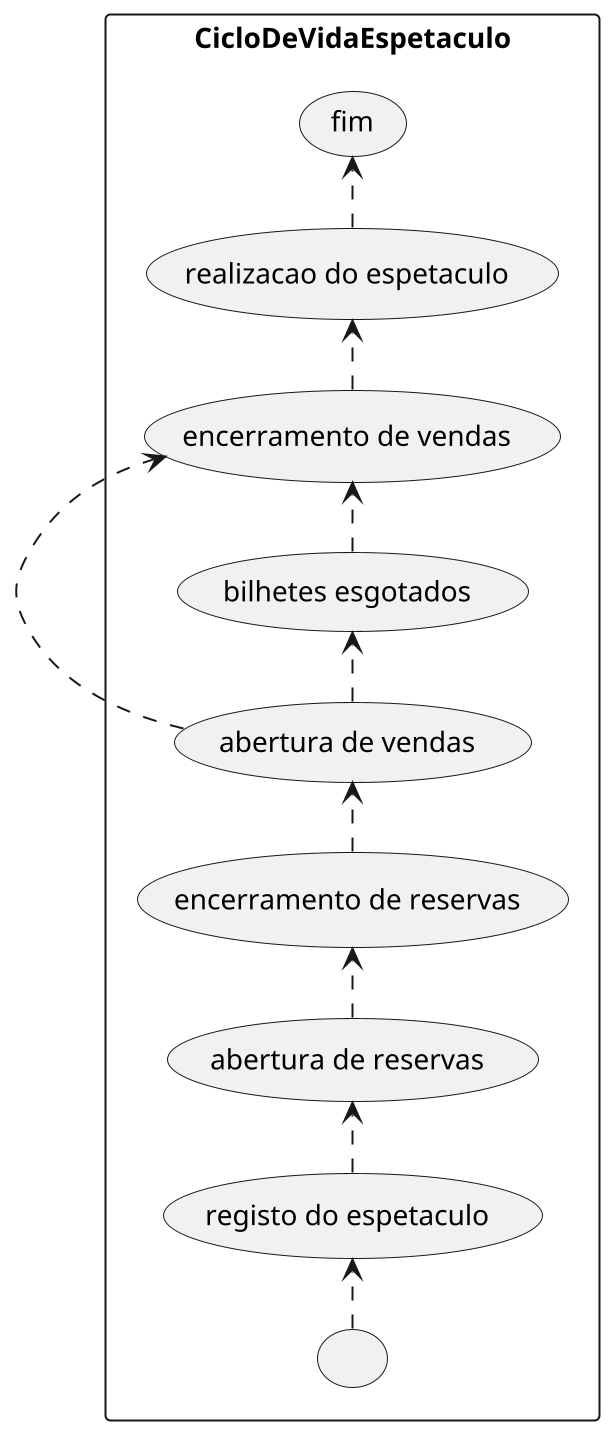 @startuml test
scale 2
left to right direction
skinparam PackageStyle rect
rectangle CicloDeVidaEspetaculo {
  ( ).> (registo do espetaculo)
  (registo do espetaculo).> (abertura de reservas)
  (abertura de reservas).> (encerramento de reservas)
  (encerramento de reservas).> (abertura de vendas)
  (abertura de vendas).> (bilhetes esgotados)
  (bilhetes esgotados).> (encerramento de vendas)
  (abertura de vendas).> (encerramento de vendas)
  (encerramento de vendas).> (realizacao do espetaculo)
  (realizacao do espetaculo) .> (fim)
}
@enduml
